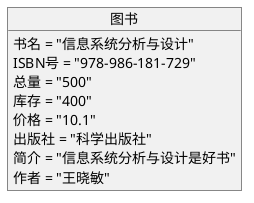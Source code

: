 @startuml

object 图书 {
	 	书名 = "信息系统分析与设计"
	 	ISBN号 = "978-986-181-729"
	 	总量 = "500"
	 	库存 = "400"
	 	价格 = "10.1"
	 	出版社 = "科学出版社"
	 	简介 = "信息系统分析与设计是好书"
	 	作者 = "王晓敏"
}

@enduml